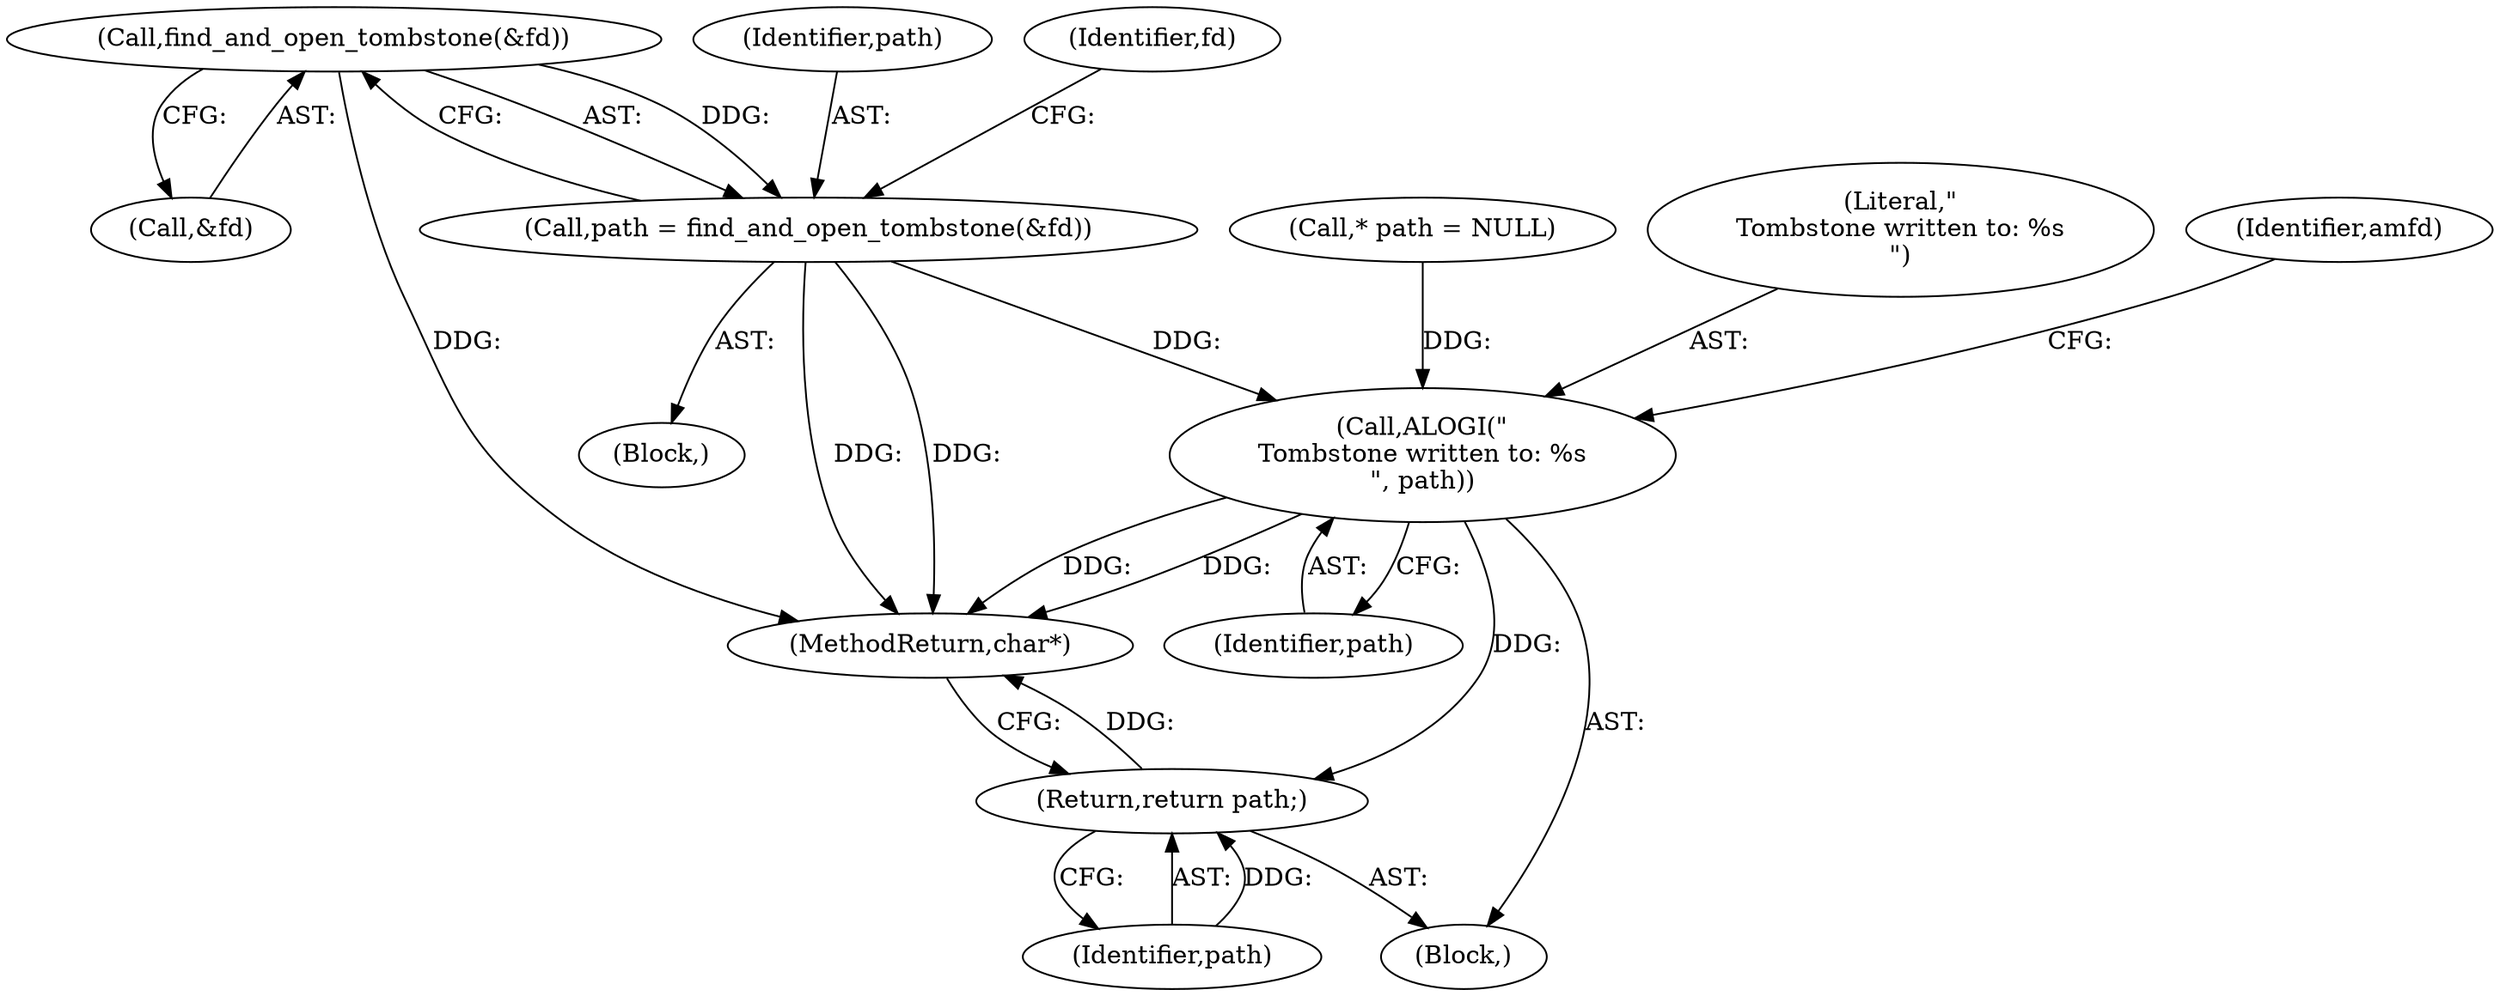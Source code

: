 digraph "1_Android_81df1cc77722000f8d0025c1ab00ced123aa573c@API" {
"1000176" [label="(Call,find_and_open_tombstone(&fd))"];
"1000174" [label="(Call,path = find_and_open_tombstone(&fd))"];
"1000229" [label="(Call,ALOGI(\"\nTombstone written to: %s\n\", path))"];
"1000236" [label="(Return,return path;)"];
"1000175" [label="(Identifier,path)"];
"1000164" [label="(Call,* path = NULL)"];
"1000230" [label="(Literal,\"\nTombstone written to: %s\n\")"];
"1000174" [label="(Call,path = find_and_open_tombstone(&fd))"];
"1000173" [label="(Block,)"];
"1000109" [label="(Block,)"];
"1000177" [label="(Call,&fd)"];
"1000236" [label="(Return,return path;)"];
"1000231" [label="(Identifier,path)"];
"1000233" [label="(Identifier,amfd)"];
"1000229" [label="(Call,ALOGI(\"\nTombstone written to: %s\n\", path))"];
"1000176" [label="(Call,find_and_open_tombstone(&fd))"];
"1000237" [label="(Identifier,path)"];
"1000238" [label="(MethodReturn,char*)"];
"1000188" [label="(Identifier,fd)"];
"1000176" -> "1000174"  [label="AST: "];
"1000176" -> "1000177"  [label="CFG: "];
"1000177" -> "1000176"  [label="AST: "];
"1000174" -> "1000176"  [label="CFG: "];
"1000176" -> "1000238"  [label="DDG: "];
"1000176" -> "1000174"  [label="DDG: "];
"1000174" -> "1000173"  [label="AST: "];
"1000175" -> "1000174"  [label="AST: "];
"1000188" -> "1000174"  [label="CFG: "];
"1000174" -> "1000238"  [label="DDG: "];
"1000174" -> "1000238"  [label="DDG: "];
"1000174" -> "1000229"  [label="DDG: "];
"1000229" -> "1000109"  [label="AST: "];
"1000229" -> "1000231"  [label="CFG: "];
"1000230" -> "1000229"  [label="AST: "];
"1000231" -> "1000229"  [label="AST: "];
"1000233" -> "1000229"  [label="CFG: "];
"1000229" -> "1000238"  [label="DDG: "];
"1000229" -> "1000238"  [label="DDG: "];
"1000164" -> "1000229"  [label="DDG: "];
"1000229" -> "1000236"  [label="DDG: "];
"1000236" -> "1000109"  [label="AST: "];
"1000236" -> "1000237"  [label="CFG: "];
"1000237" -> "1000236"  [label="AST: "];
"1000238" -> "1000236"  [label="CFG: "];
"1000236" -> "1000238"  [label="DDG: "];
"1000237" -> "1000236"  [label="DDG: "];
}
